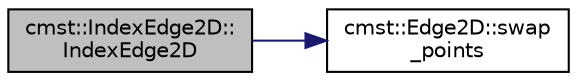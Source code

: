 digraph "cmst::IndexEdge2D::IndexEdge2D"
{
  edge [fontname="Helvetica",fontsize="10",labelfontname="Helvetica",labelfontsize="10"];
  node [fontname="Helvetica",fontsize="10",shape=record];
  rankdir="LR";
  Node1 [label="cmst::IndexEdge2D::\lIndexEdge2D",height=0.2,width=0.4,color="black", fillcolor="grey75", style="filled", fontcolor="black"];
  Node1 -> Node2 [color="midnightblue",fontsize="10",style="solid"];
  Node2 [label="cmst::Edge2D::swap\l_points",height=0.2,width=0.4,color="black", fillcolor="white", style="filled",URL="$classcmst_1_1_edge2_d.html#aeb88dc66750f6c7967de0918e906abf4",tooltip="Swaps the start and end point. "];
}
